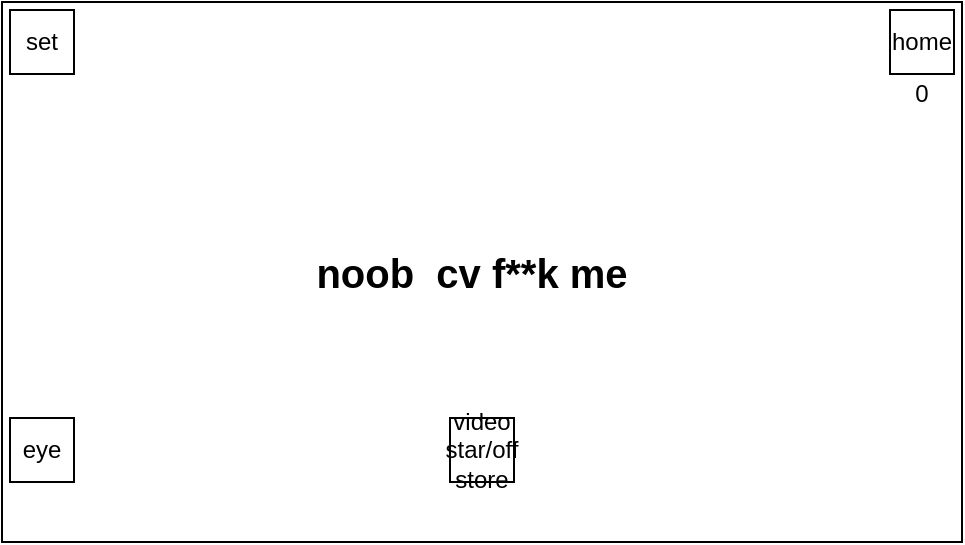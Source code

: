 <mxfile version="14.1.8" type="github">
  <diagram id="EHF9RoEMLKjq6_hwJI8f" name="Page-1">
    <mxGraphModel dx="1422" dy="763" grid="1" gridSize="10" guides="1" tooltips="1" connect="1" arrows="1" fold="1" page="1" pageScale="1" pageWidth="827" pageHeight="1169" math="0" shadow="0">
      <root>
        <mxCell id="0" />
        <mxCell id="1" parent="0" />
        <mxCell id="7luXm3dFE43Gyl8Y9zC--1" value="" style="rounded=0;whiteSpace=wrap;html=1;" vertex="1" parent="1">
          <mxGeometry width="480" height="270" as="geometry" />
        </mxCell>
        <mxCell id="7luXm3dFE43Gyl8Y9zC--2" value="set" style="whiteSpace=wrap;html=1;aspect=fixed;" vertex="1" parent="1">
          <mxGeometry x="4" y="4" width="32" height="32" as="geometry" />
        </mxCell>
        <mxCell id="7luXm3dFE43Gyl8Y9zC--3" value="home" style="whiteSpace=wrap;html=1;aspect=fixed;" vertex="1" parent="1">
          <mxGeometry x="444" y="4" width="32" height="32" as="geometry" />
        </mxCell>
        <mxCell id="7luXm3dFE43Gyl8Y9zC--4" value="0" style="text;html=1;strokeColor=none;fillColor=none;align=center;verticalAlign=middle;whiteSpace=wrap;rounded=0;" vertex="1" parent="1">
          <mxGeometry x="440" y="36" width="40" height="20" as="geometry" />
        </mxCell>
        <mxCell id="7luXm3dFE43Gyl8Y9zC--5" value="&lt;div&gt;video&lt;/div&gt;&lt;div&gt;star/off&lt;/div&gt;&lt;div&gt;store&lt;/div&gt;" style="whiteSpace=wrap;html=1;aspect=fixed;" vertex="1" parent="1">
          <mxGeometry x="224" y="208" width="32" height="32" as="geometry" />
        </mxCell>
        <mxCell id="7luXm3dFE43Gyl8Y9zC--6" value="eye" style="whiteSpace=wrap;html=1;aspect=fixed;" vertex="1" parent="1">
          <mxGeometry x="4" y="208" width="32" height="32" as="geometry" />
        </mxCell>
        <mxCell id="7luXm3dFE43Gyl8Y9zC--7" value="noob&amp;nbsp; cv f**k me" style="text;html=1;strokeColor=none;fillColor=none;align=center;verticalAlign=middle;whiteSpace=wrap;rounded=0;fontSize=20;fontStyle=1" vertex="1" parent="1">
          <mxGeometry x="140" y="125" width="190" height="20" as="geometry" />
        </mxCell>
      </root>
    </mxGraphModel>
  </diagram>
</mxfile>
